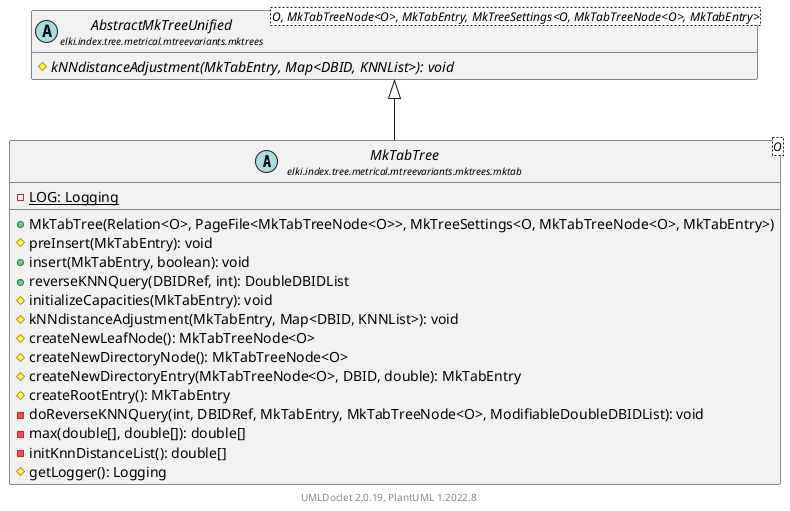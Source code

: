 @startuml
    remove .*\.(Instance|Par|Parameterizer|Factory)$
    set namespaceSeparator none
    hide empty fields
    hide empty methods

    abstract class "<size:14>MkTabTree\n<size:10>elki.index.tree.metrical.mtreevariants.mktrees.mktab" as elki.index.tree.metrical.mtreevariants.mktrees.mktab.MkTabTree<O> [[MkTabTree.html]] {
        {static} -LOG: Logging
        +MkTabTree(Relation<O>, PageFile<MkTabTreeNode<O>>, MkTreeSettings<O, MkTabTreeNode<O>, MkTabEntry>)
        #preInsert(MkTabEntry): void
        +insert(MkTabEntry, boolean): void
        +reverseKNNQuery(DBIDRef, int): DoubleDBIDList
        #initializeCapacities(MkTabEntry): void
        #kNNdistanceAdjustment(MkTabEntry, Map<DBID, KNNList>): void
        #createNewLeafNode(): MkTabTreeNode<O>
        #createNewDirectoryNode(): MkTabTreeNode<O>
        #createNewDirectoryEntry(MkTabTreeNode<O>, DBID, double): MkTabEntry
        #createRootEntry(): MkTabEntry
        -doReverseKNNQuery(int, DBIDRef, MkTabEntry, MkTabTreeNode<O>, ModifiableDoubleDBIDList): void
        -max(double[], double[]): double[]
        -initKnnDistanceList(): double[]
        #getLogger(): Logging
    }

    abstract class "<size:14>AbstractMkTreeUnified\n<size:10>elki.index.tree.metrical.mtreevariants.mktrees" as elki.index.tree.metrical.mtreevariants.mktrees.AbstractMkTreeUnified<O, MkTabTreeNode<O>, MkTabEntry, MkTreeSettings<O, MkTabTreeNode<O>, MkTabEntry>> [[../AbstractMkTreeUnified.html]] {
        {abstract} #kNNdistanceAdjustment(MkTabEntry, Map<DBID, KNNList>): void
    }

    elki.index.tree.metrical.mtreevariants.mktrees.AbstractMkTreeUnified <|-- elki.index.tree.metrical.mtreevariants.mktrees.mktab.MkTabTree

    center footer UMLDoclet 2.0.19, PlantUML 1.2022.8
@enduml
